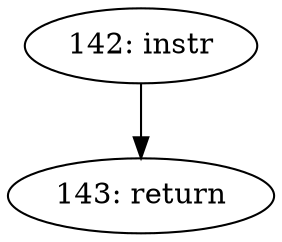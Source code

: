 digraph CFG_skb_reset_network_header {
142 [label="142: instr"]
	142 -> 143
143 [label="143: return"]
	
}

